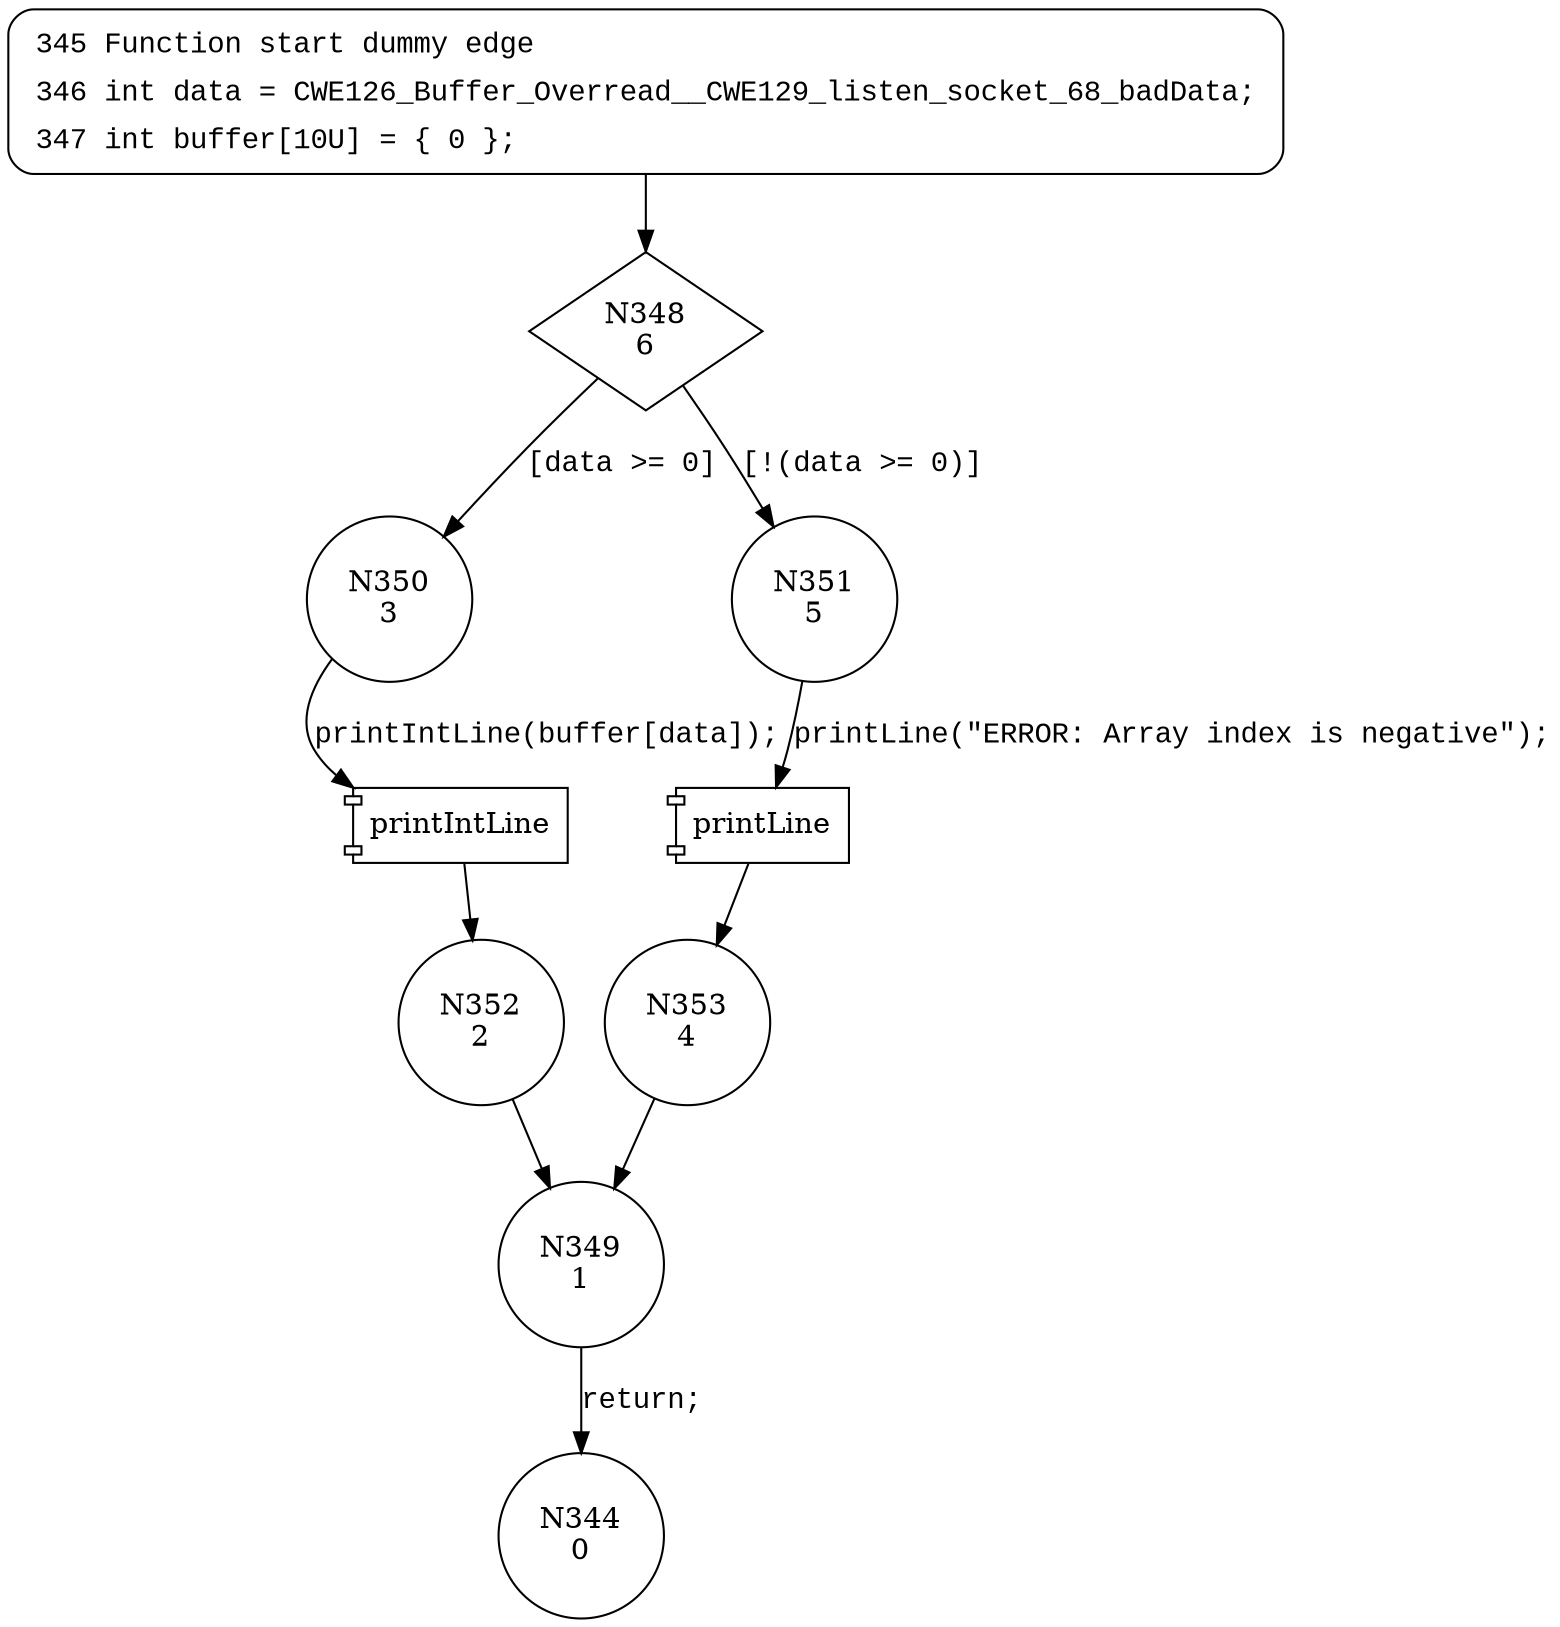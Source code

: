 digraph CWE126_Buffer_Overread__CWE129_listen_socket_68b_badSink {
348 [shape="diamond" label="N348\n6"]
350 [shape="circle" label="N350\n3"]
351 [shape="circle" label="N351\n5"]
353 [shape="circle" label="N353\n4"]
349 [shape="circle" label="N349\n1"]
344 [shape="circle" label="N344\n0"]
352 [shape="circle" label="N352\n2"]
345 [style="filled,bold" penwidth="1" fillcolor="white" fontname="Courier New" shape="Mrecord" label=<<table border="0" cellborder="0" cellpadding="3" bgcolor="white"><tr><td align="right">345</td><td align="left">Function start dummy edge</td></tr><tr><td align="right">346</td><td align="left">int data = CWE126_Buffer_Overread__CWE129_listen_socket_68_badData;</td></tr><tr><td align="right">347</td><td align="left">int buffer[10U] = &#123; 0 &#125;;</td></tr></table>>]
345 -> 348[label=""]
348 -> 350 [label="[data >= 0]" fontname="Courier New"]
348 -> 351 [label="[!(data >= 0)]" fontname="Courier New"]
100010 [shape="component" label="printLine"]
351 -> 100010 [label="printLine(\"ERROR: Array index is negative\");" fontname="Courier New"]
100010 -> 353 [label="" fontname="Courier New"]
349 -> 344 [label="return;" fontname="Courier New"]
100011 [shape="component" label="printIntLine"]
350 -> 100011 [label="printIntLine(buffer[data]);" fontname="Courier New"]
100011 -> 352 [label="" fontname="Courier New"]
353 -> 349 [label="" fontname="Courier New"]
352 -> 349 [label="" fontname="Courier New"]
}